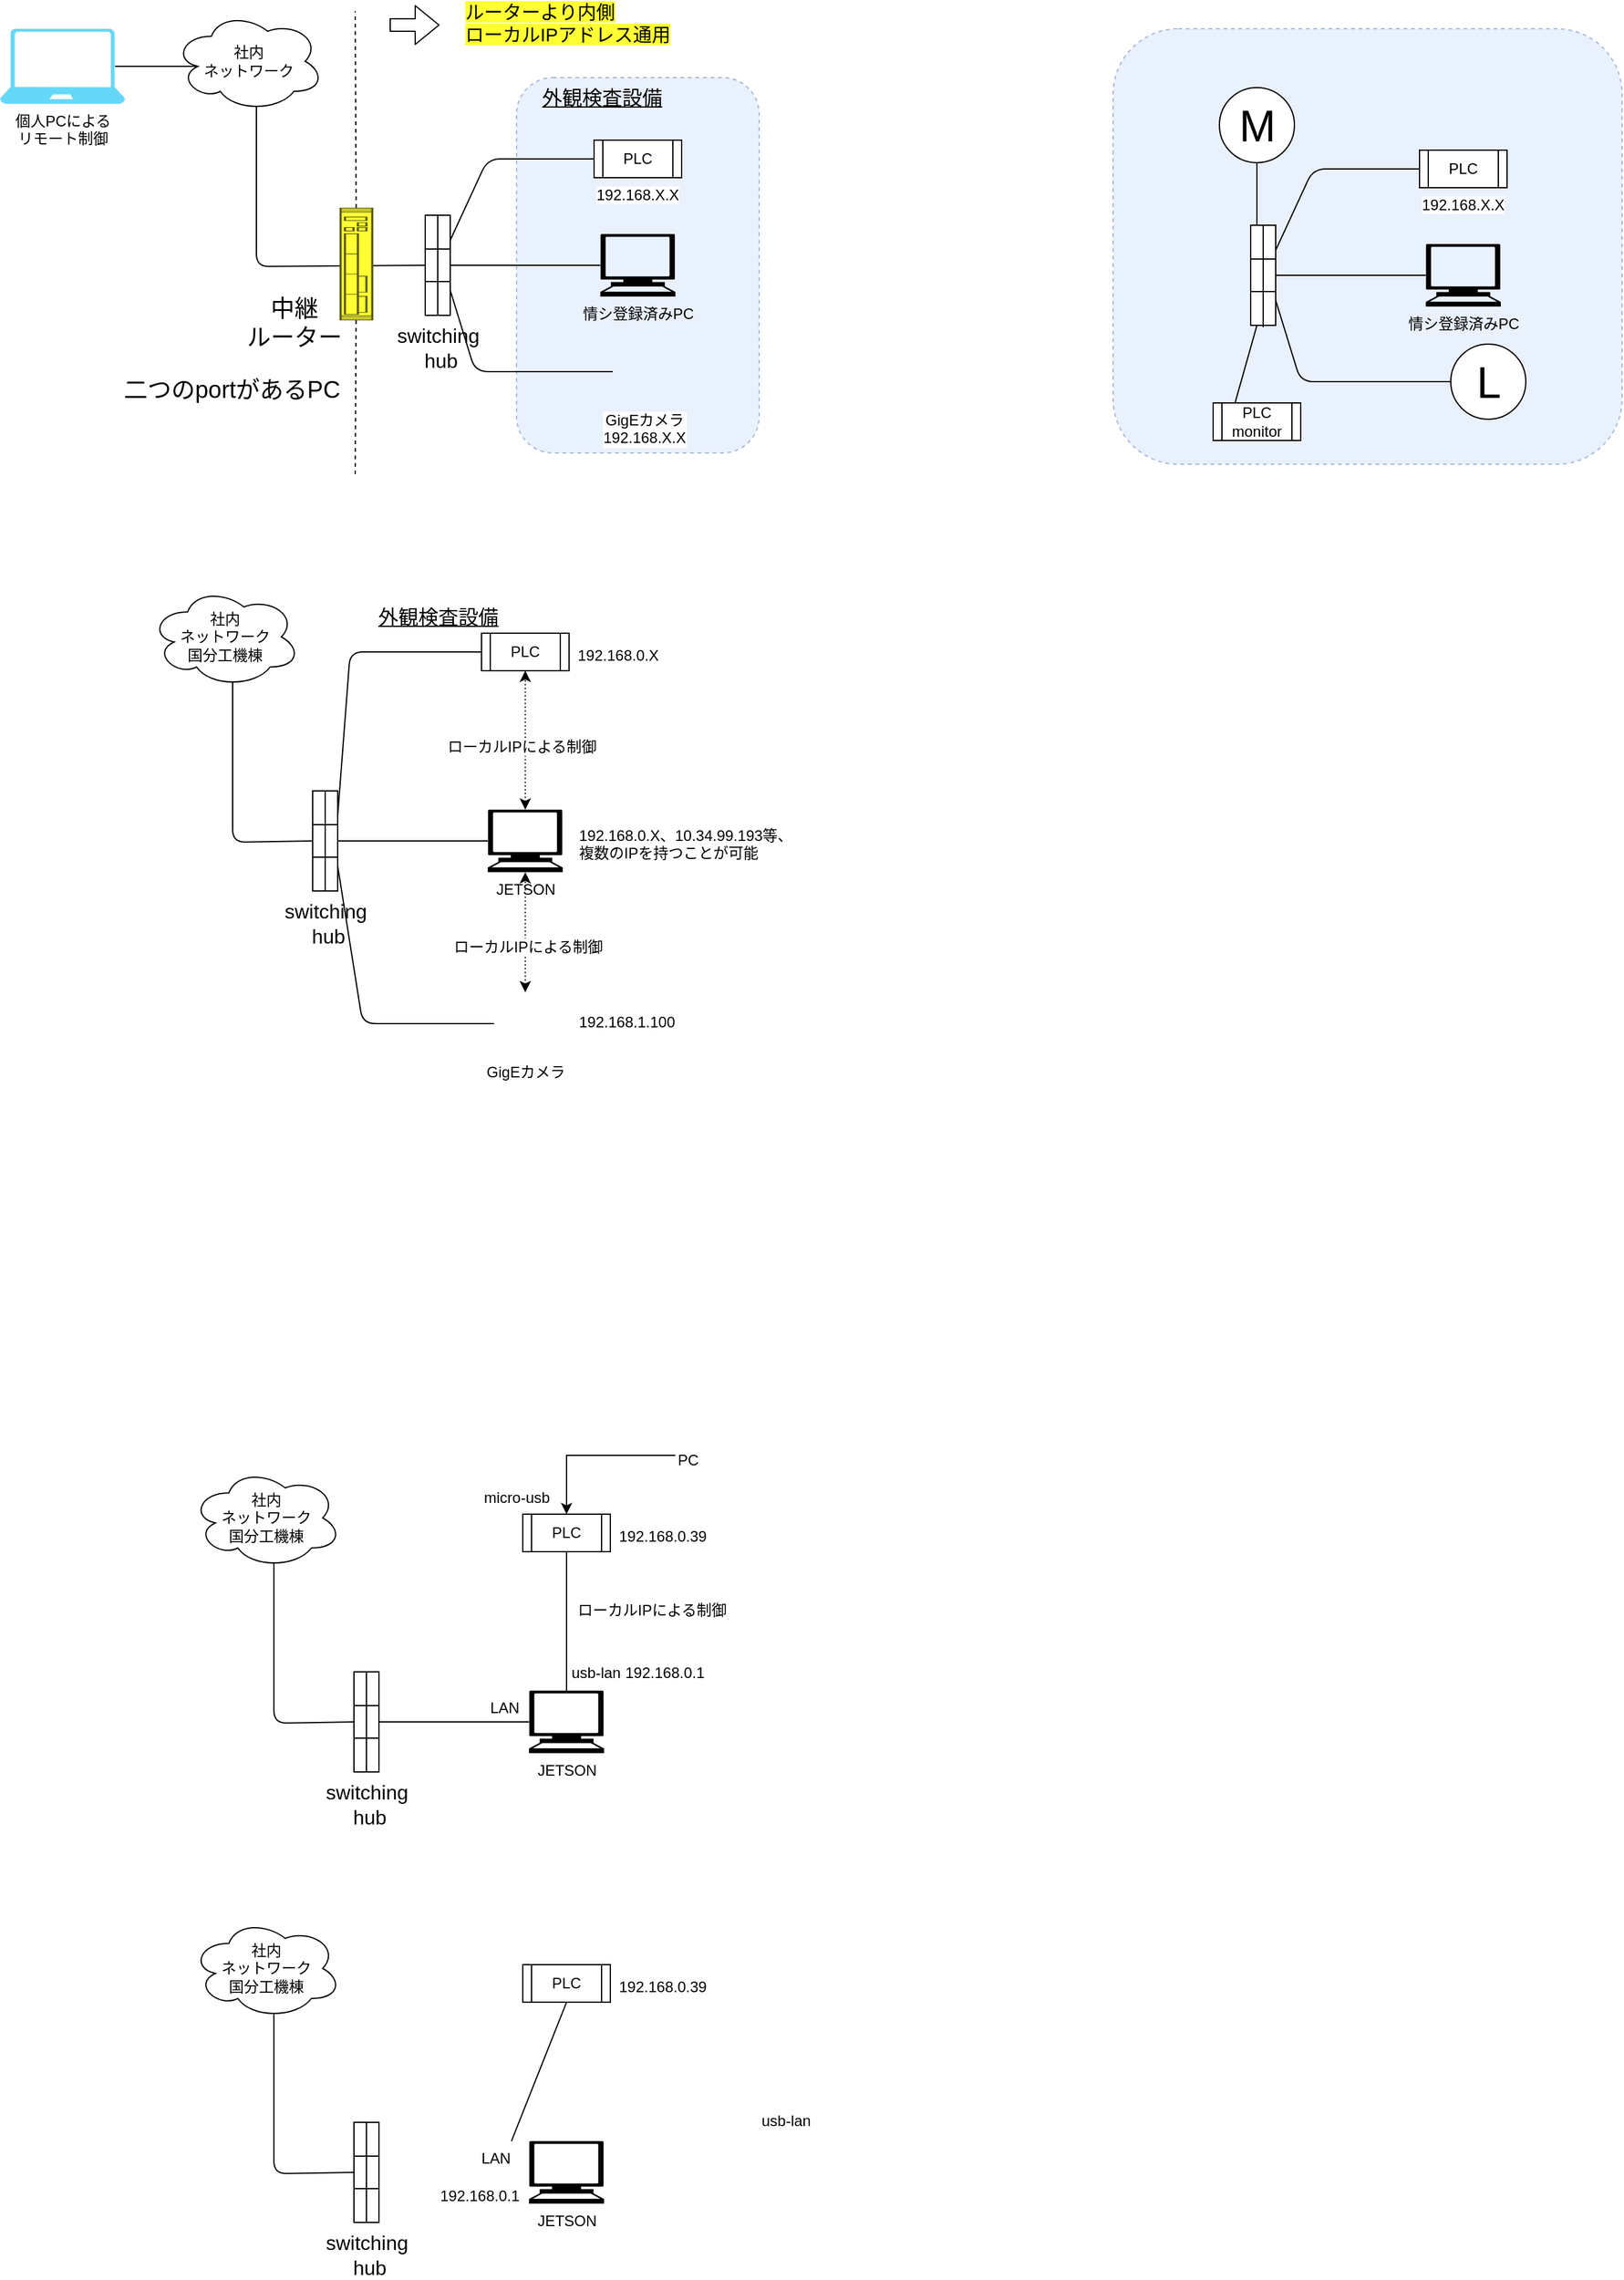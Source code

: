 <mxfile version="14.4.3" type="github">
  <diagram id="3iffs5BznpFNn3Ydb_YM" name="ページ1">
    <mxGraphModel dx="1038" dy="548" grid="1" gridSize="10" guides="1" tooltips="1" connect="1" arrows="1" fold="1" page="1" pageScale="1" pageWidth="827" pageHeight="1169" math="0" shadow="0">
      <root>
        <mxCell id="0" />
        <mxCell id="1" parent="0" />
        <mxCell id="lqfH3k4cmE6oizjZRTN2-33" value="" style="rounded=1;whiteSpace=wrap;html=1;dashed=1;labelBackgroundColor=none;fillColor=#dae8fc;strokeColor=#6c8ebf;opacity=60;" parent="1" vertex="1">
          <mxGeometry x="513" y="99" width="194" height="300" as="geometry" />
        </mxCell>
        <mxCell id="lqfH3k4cmE6oizjZRTN2-1" value="情シ登録済みPC" style="shape=mxgraph.signs.tech.computer;html=1;pointerEvents=1;fillColor=#000000;strokeColor=none;verticalLabelPosition=bottom;verticalAlign=top;align=center;" parent="1" vertex="1">
          <mxGeometry x="580" y="224" width="60" height="50" as="geometry" />
        </mxCell>
        <mxCell id="lqfH3k4cmE6oizjZRTN2-2" value="社内&lt;br&gt;ネットワーク" style="ellipse;shape=cloud;whiteSpace=wrap;html=1;" parent="1" vertex="1">
          <mxGeometry x="239" y="46" width="120" height="80" as="geometry" />
        </mxCell>
        <mxCell id="lqfH3k4cmE6oizjZRTN2-5" value="" style="shape=process;whiteSpace=wrap;html=1;backgroundOutline=1;size=0.333;rotation=90;fillColor=#FFFFFF;" parent="1" vertex="1">
          <mxGeometry x="410" y="239" width="80" height="20" as="geometry" />
        </mxCell>
        <mxCell id="lqfH3k4cmE6oizjZRTN2-10" value="GigEカメラ&lt;br&gt;192.168.X.X" style="shape=image;html=1;verticalAlign=top;verticalLabelPosition=bottom;labelBackgroundColor=#ffffff;imageAspect=0;aspect=fixed;image=https://cdn2.iconfinder.com/data/icons/ios-7-icons/50/video_camera-128.png" parent="1" vertex="1">
          <mxGeometry x="590" y="309" width="50" height="50" as="geometry" />
        </mxCell>
        <mxCell id="lqfH3k4cmE6oizjZRTN2-11" value="" style="endArrow=none;html=1;entryX=0;entryY=0.5;entryDx=0;entryDy=0;exitX=0.25;exitY=0;exitDx=0;exitDy=0;" parent="1" source="lqfH3k4cmE6oizjZRTN2-5" target="lqfH3k4cmE6oizjZRTN2-26" edge="1">
          <mxGeometry width="50" height="50" relative="1" as="geometry">
            <mxPoint x="360" y="379" as="sourcePoint" />
            <mxPoint x="580" y="155" as="targetPoint" />
            <Array as="points">
              <mxPoint x="490" y="164" />
            </Array>
          </mxGeometry>
        </mxCell>
        <mxCell id="lqfH3k4cmE6oizjZRTN2-12" value="" style="endArrow=none;html=1;entryX=0;entryY=0.5;entryDx=0;entryDy=0;exitX=0.75;exitY=0;exitDx=0;exitDy=0;" parent="1" source="lqfH3k4cmE6oizjZRTN2-5" target="lqfH3k4cmE6oizjZRTN2-10" edge="1">
          <mxGeometry width="50" height="50" relative="1" as="geometry">
            <mxPoint x="470" y="239" as="sourcePoint" />
            <mxPoint x="565" y="164" as="targetPoint" />
            <Array as="points">
              <mxPoint x="480" y="334" />
            </Array>
          </mxGeometry>
        </mxCell>
        <mxCell id="lqfH3k4cmE6oizjZRTN2-15" value="" style="endArrow=none;html=1;entryX=0;entryY=0.5;entryDx=0;entryDy=0;entryPerimeter=0;exitX=0.5;exitY=0;exitDx=0;exitDy=0;" parent="1" source="lqfH3k4cmE6oizjZRTN2-5" target="lqfH3k4cmE6oizjZRTN2-1" edge="1">
          <mxGeometry width="50" height="50" relative="1" as="geometry">
            <mxPoint x="360" y="379" as="sourcePoint" />
            <mxPoint x="410" y="329" as="targetPoint" />
          </mxGeometry>
        </mxCell>
        <mxCell id="lqfH3k4cmE6oizjZRTN2-17" value="" style="endArrow=none;html=1;entryX=0.55;entryY=0.95;entryDx=0;entryDy=0;exitX=0.5;exitY=1;exitDx=0;exitDy=0;entryPerimeter=0;" parent="1" source="lqfH3k4cmE6oizjZRTN2-5" target="lqfH3k4cmE6oizjZRTN2-2" edge="1">
          <mxGeometry width="50" height="50" relative="1" as="geometry">
            <mxPoint x="422" y="240" as="sourcePoint" />
            <mxPoint x="542" y="165" as="targetPoint" />
            <Array as="points">
              <mxPoint x="305" y="250" />
            </Array>
          </mxGeometry>
        </mxCell>
        <mxCell id="lqfH3k4cmE6oizjZRTN2-18" value="" style="endArrow=none;html=1;entryX=0;entryY=0.5;entryDx=0;entryDy=0;exitX=1;exitY=0.5;exitDx=0;exitDy=0;" parent="1" source="lqfH3k4cmE6oizjZRTN2-5" target="lqfH3k4cmE6oizjZRTN2-5" edge="1">
          <mxGeometry width="50" height="50" relative="1" as="geometry">
            <mxPoint x="410" y="419" as="sourcePoint" />
            <mxPoint x="460" y="369" as="targetPoint" />
          </mxGeometry>
        </mxCell>
        <mxCell id="lqfH3k4cmE6oizjZRTN2-26" value="PLC" style="shape=process;whiteSpace=wrap;html=1;backgroundOutline=1;" parent="1" vertex="1">
          <mxGeometry x="575" y="149" width="70" height="30" as="geometry" />
        </mxCell>
        <mxCell id="lqfH3k4cmE6oizjZRTN2-28" value="&lt;span style=&quot;color: rgb(0 , 0 , 0) ; font-family: &amp;#34;helvetica&amp;#34; ; font-size: 12px ; font-style: normal ; font-weight: 400 ; letter-spacing: normal ; text-align: center ; text-indent: 0px ; text-transform: none ; word-spacing: 0px ; background-color: rgb(255 , 255 , 255) ; display: inline ; float: none&quot;&gt;192.168.X.X&lt;/span&gt;" style="text;whiteSpace=wrap;html=1;" parent="1" vertex="1">
          <mxGeometry x="575" y="179" width="90" height="20" as="geometry" />
        </mxCell>
        <mxCell id="lqfH3k4cmE6oizjZRTN2-29" value="&lt;font style=&quot;font-size: 19px&quot;&gt;中継&lt;br&gt;ルーター&lt;/font&gt;" style="text;html=1;align=center;verticalAlign=middle;resizable=0;points=[];autosize=1;" parent="1" vertex="1">
          <mxGeometry x="290" y="274.5" width="90" height="40" as="geometry" />
        </mxCell>
        <mxCell id="lqfH3k4cmE6oizjZRTN2-31" value="" style="shape=flexArrow;endArrow=classic;html=1;" parent="1" edge="1">
          <mxGeometry width="50" height="50" relative="1" as="geometry">
            <mxPoint x="411.5" y="57" as="sourcePoint" />
            <mxPoint x="451.5" y="57" as="targetPoint" />
          </mxGeometry>
        </mxCell>
        <mxCell id="lqfH3k4cmE6oizjZRTN2-32" value="&lt;font style=&quot;font-size: 15px&quot;&gt;&lt;span style=&quot;background-color: rgb(255 , 255 , 51)&quot;&gt;ルーターより内側&lt;br&gt;ローカルIPアドレス通用&lt;/span&gt;&lt;br&gt;&lt;/font&gt;" style="text;html=1;align=left;verticalAlign=middle;resizable=0;points=[];autosize=1;" parent="1" vertex="1">
          <mxGeometry x="470" y="40" width="180" height="30" as="geometry" />
        </mxCell>
        <mxCell id="lqfH3k4cmE6oizjZRTN2-36" style="edgeStyle=orthogonalEdgeStyle;rounded=0;orthogonalLoop=1;jettySize=auto;html=1;exitX=0.5;exitY=1;exitDx=0;exitDy=0;" parent="1" source="lqfH3k4cmE6oizjZRTN2-33" target="lqfH3k4cmE6oizjZRTN2-33" edge="1">
          <mxGeometry relative="1" as="geometry" />
        </mxCell>
        <mxCell id="lqfH3k4cmE6oizjZRTN2-37" value="&lt;font style=&quot;font-size: 16px&quot;&gt;&lt;u&gt;外観検査設備&lt;/u&gt;&lt;/font&gt;" style="text;html=1;align=center;verticalAlign=middle;resizable=0;points=[];autosize=1;" parent="1" vertex="1">
          <mxGeometry x="526" y="105" width="110" height="20" as="geometry" />
        </mxCell>
        <mxCell id="lqfH3k4cmE6oizjZRTN2-39" value="個人PCによる&lt;br&gt;リモート制御" style="verticalLabelPosition=bottom;html=1;verticalAlign=top;align=center;strokeColor=none;fillColor=#00BEF2;shape=mxgraph.azure.laptop;pointerEvents=1;dashed=1;labelBackgroundColor=none;opacity=60;" parent="1" vertex="1">
          <mxGeometry x="100" y="60" width="100" height="60" as="geometry" />
        </mxCell>
        <mxCell id="lqfH3k4cmE6oizjZRTN2-40" value="" style="endArrow=none;html=1;entryX=0.92;entryY=0.5;entryDx=0;entryDy=0;entryPerimeter=0;exitX=0.16;exitY=0.55;exitDx=0;exitDy=0;exitPerimeter=0;" parent="1" source="lqfH3k4cmE6oizjZRTN2-2" target="lqfH3k4cmE6oizjZRTN2-39" edge="1">
          <mxGeometry width="50" height="50" relative="1" as="geometry">
            <mxPoint x="469" y="180" as="sourcePoint" />
            <mxPoint x="519" y="130" as="targetPoint" />
          </mxGeometry>
        </mxCell>
        <mxCell id="lqfH3k4cmE6oizjZRTN2-30" value="" style="endArrow=none;dashed=1;html=1;" parent="1" source="9MPOtCxfwkDRIRMijRHA-2" edge="1">
          <mxGeometry width="50" height="50" relative="1" as="geometry">
            <mxPoint x="384" y="416" as="sourcePoint" />
            <mxPoint x="384" y="46" as="targetPoint" />
          </mxGeometry>
        </mxCell>
        <mxCell id="lqfH3k4cmE6oizjZRTN2-48" value="&lt;span style=&quot;font-size: 16px&quot;&gt;switching&lt;br&gt;&amp;nbsp;hub&lt;/span&gt;" style="text;html=1;align=center;verticalAlign=middle;resizable=0;points=[];autosize=1;" parent="1" vertex="1">
          <mxGeometry x="410" y="300" width="80" height="30" as="geometry" />
        </mxCell>
        <mxCell id="lqfH3k4cmE6oizjZRTN2-53" value="JETSON" style="shape=mxgraph.signs.tech.computer;html=1;pointerEvents=1;fillColor=#000000;strokeColor=none;verticalLabelPosition=bottom;verticalAlign=top;align=center;" parent="1" vertex="1">
          <mxGeometry x="490" y="684" width="60" height="50" as="geometry" />
        </mxCell>
        <mxCell id="lqfH3k4cmE6oizjZRTN2-54" value="社内&lt;br&gt;ネットワーク&lt;br&gt;国分工機棟" style="ellipse;shape=cloud;whiteSpace=wrap;html=1;" parent="1" vertex="1">
          <mxGeometry x="220" y="506" width="120" height="80" as="geometry" />
        </mxCell>
        <mxCell id="lqfH3k4cmE6oizjZRTN2-55" value="" style="shape=process;whiteSpace=wrap;html=1;backgroundOutline=1;size=0.333;rotation=90;fillColor=#FFFFFF;" parent="1" vertex="1">
          <mxGeometry x="320" y="699" width="80" height="20" as="geometry" />
        </mxCell>
        <mxCell id="lqfH3k4cmE6oizjZRTN2-56" value="GigEカメラ" style="shape=image;html=1;verticalAlign=top;verticalLabelPosition=bottom;labelBackgroundColor=#ffffff;imageAspect=0;aspect=fixed;image=https://cdn2.iconfinder.com/data/icons/ios-7-icons/50/video_camera-128.png" parent="1" vertex="1">
          <mxGeometry x="495" y="830" width="50" height="50" as="geometry" />
        </mxCell>
        <mxCell id="lqfH3k4cmE6oizjZRTN2-57" value="" style="endArrow=none;html=1;entryX=0;entryY=0.5;entryDx=0;entryDy=0;exitX=0.25;exitY=0;exitDx=0;exitDy=0;" parent="1" source="lqfH3k4cmE6oizjZRTN2-55" target="lqfH3k4cmE6oizjZRTN2-62" edge="1">
          <mxGeometry width="50" height="50" relative="1" as="geometry">
            <mxPoint x="270" y="839" as="sourcePoint" />
            <mxPoint x="490" y="615" as="targetPoint" />
            <Array as="points">
              <mxPoint x="380" y="558" />
            </Array>
          </mxGeometry>
        </mxCell>
        <mxCell id="lqfH3k4cmE6oizjZRTN2-58" value="" style="endArrow=none;html=1;entryX=0;entryY=0.5;entryDx=0;entryDy=0;exitX=0.75;exitY=0;exitDx=0;exitDy=0;" parent="1" source="lqfH3k4cmE6oizjZRTN2-55" target="lqfH3k4cmE6oizjZRTN2-56" edge="1">
          <mxGeometry width="50" height="50" relative="1" as="geometry">
            <mxPoint x="380" y="699" as="sourcePoint" />
            <mxPoint x="475" y="624" as="targetPoint" />
            <Array as="points">
              <mxPoint x="390" y="855" />
            </Array>
          </mxGeometry>
        </mxCell>
        <mxCell id="lqfH3k4cmE6oizjZRTN2-59" value="" style="endArrow=none;html=1;entryX=0;entryY=0.5;entryDx=0;entryDy=0;entryPerimeter=0;exitX=0.5;exitY=0;exitDx=0;exitDy=0;" parent="1" source="lqfH3k4cmE6oizjZRTN2-55" target="lqfH3k4cmE6oizjZRTN2-53" edge="1">
          <mxGeometry width="50" height="50" relative="1" as="geometry">
            <mxPoint x="270" y="839" as="sourcePoint" />
            <mxPoint x="320" y="789" as="targetPoint" />
          </mxGeometry>
        </mxCell>
        <mxCell id="lqfH3k4cmE6oizjZRTN2-60" value="" style="endArrow=none;html=1;entryX=0.55;entryY=0.95;entryDx=0;entryDy=0;exitX=0.5;exitY=1;exitDx=0;exitDy=0;entryPerimeter=0;" parent="1" source="lqfH3k4cmE6oizjZRTN2-55" target="lqfH3k4cmE6oizjZRTN2-54" edge="1">
          <mxGeometry width="50" height="50" relative="1" as="geometry">
            <mxPoint x="403" y="700" as="sourcePoint" />
            <mxPoint x="523" y="625" as="targetPoint" />
            <Array as="points">
              <mxPoint x="286" y="710" />
            </Array>
          </mxGeometry>
        </mxCell>
        <mxCell id="lqfH3k4cmE6oizjZRTN2-61" value="" style="endArrow=none;html=1;entryX=0;entryY=0.5;entryDx=0;entryDy=0;exitX=1;exitY=0.5;exitDx=0;exitDy=0;" parent="1" source="lqfH3k4cmE6oizjZRTN2-55" target="lqfH3k4cmE6oizjZRTN2-55" edge="1">
          <mxGeometry width="50" height="50" relative="1" as="geometry">
            <mxPoint x="320" y="879" as="sourcePoint" />
            <mxPoint x="370" y="829" as="targetPoint" />
          </mxGeometry>
        </mxCell>
        <mxCell id="lqfH3k4cmE6oizjZRTN2-62" value="PLC" style="shape=process;whiteSpace=wrap;html=1;backgroundOutline=1;" parent="1" vertex="1">
          <mxGeometry x="485" y="543" width="70" height="30" as="geometry" />
        </mxCell>
        <mxCell id="lqfH3k4cmE6oizjZRTN2-63" value="&lt;span style=&quot;color: rgb(0 , 0 , 0) ; font-family: &amp;#34;helvetica&amp;#34; ; font-size: 12px ; font-style: normal ; font-weight: 400 ; letter-spacing: normal ; text-align: center ; text-indent: 0px ; text-transform: none ; word-spacing: 0px ; background-color: rgb(255 , 255 , 255) ; display: inline ; float: none&quot;&gt;192.168.0.X&lt;/span&gt;" style="text;whiteSpace=wrap;html=1;" parent="1" vertex="1">
          <mxGeometry x="560" y="547" width="90" height="20" as="geometry" />
        </mxCell>
        <mxCell id="lqfH3k4cmE6oizjZRTN2-67" style="edgeStyle=orthogonalEdgeStyle;rounded=0;orthogonalLoop=1;jettySize=auto;html=1;exitX=0.5;exitY=1;exitDx=0;exitDy=0;" parent="1" edge="1">
          <mxGeometry relative="1" as="geometry">
            <mxPoint x="867" y="790" as="sourcePoint" />
            <mxPoint x="867" y="790" as="targetPoint" />
          </mxGeometry>
        </mxCell>
        <mxCell id="lqfH3k4cmE6oizjZRTN2-68" value="&lt;font style=&quot;font-size: 16px&quot;&gt;&lt;u&gt;外観検査設備&lt;/u&gt;&lt;/font&gt;" style="text;html=1;align=center;verticalAlign=middle;resizable=0;points=[];autosize=1;" parent="1" vertex="1">
          <mxGeometry x="395" y="520" width="110" height="20" as="geometry" />
        </mxCell>
        <mxCell id="lqfH3k4cmE6oizjZRTN2-72" value="&lt;span style=&quot;font-size: 16px&quot;&gt;switching&lt;br&gt;&amp;nbsp;hub&lt;/span&gt;" style="text;html=1;align=center;verticalAlign=middle;resizable=0;points=[];autosize=1;" parent="1" vertex="1">
          <mxGeometry x="320" y="760" width="80" height="30" as="geometry" />
        </mxCell>
        <mxCell id="6pgWcbdeJ26XNyQjYSvJ-2" value="&lt;span style=&quot;color: rgb(0 , 0 , 0) ; font-family: &amp;#34;helvetica&amp;#34; ; font-size: 12px ; font-style: normal ; font-weight: 400 ; letter-spacing: normal ; text-align: center ; text-indent: 0px ; text-transform: none ; word-spacing: 0px ; background-color: rgb(255 , 255 , 255) ; display: inline ; float: none&quot;&gt;192.168.0.X、10.34.99.193等、複数のIPを持つことが可能&lt;br&gt;&lt;/span&gt;" style="text;whiteSpace=wrap;html=1;" parent="1" vertex="1">
          <mxGeometry x="561" y="691" width="184" height="36" as="geometry" />
        </mxCell>
        <mxCell id="6pgWcbdeJ26XNyQjYSvJ-3" value="" style="endArrow=classic;startArrow=classic;html=1;exitX=0.5;exitY=0;exitDx=0;exitDy=0;entryX=0.5;entryY=1;entryDx=0;entryDy=0;entryPerimeter=0;dashed=1;dashPattern=1 2;" parent="1" source="lqfH3k4cmE6oizjZRTN2-56" target="lqfH3k4cmE6oizjZRTN2-53" edge="1">
          <mxGeometry width="50" height="50" relative="1" as="geometry">
            <mxPoint x="390" y="810" as="sourcePoint" />
            <mxPoint x="440" y="760" as="targetPoint" />
          </mxGeometry>
        </mxCell>
        <mxCell id="6pgWcbdeJ26XNyQjYSvJ-4" value="" style="endArrow=classic;startArrow=classic;html=1;exitX=0.5;exitY=0;exitDx=0;exitDy=0;dashed=1;dashPattern=1 2;exitPerimeter=0;entryX=0.5;entryY=1;entryDx=0;entryDy=0;" parent="1" source="lqfH3k4cmE6oizjZRTN2-53" target="lqfH3k4cmE6oizjZRTN2-62" edge="1">
          <mxGeometry width="50" height="50" relative="1" as="geometry">
            <mxPoint x="530" y="840" as="sourcePoint" />
            <mxPoint x="525" y="610" as="targetPoint" />
          </mxGeometry>
        </mxCell>
        <mxCell id="6pgWcbdeJ26XNyQjYSvJ-5" value="&lt;span style=&quot;color: rgb(0 , 0 , 0) ; font-family: &amp;#34;helvetica&amp;#34; ; font-size: 12px ; font-style: normal ; font-weight: 400 ; letter-spacing: normal ; text-align: center ; text-indent: 0px ; text-transform: none ; word-spacing: 0px ; background-color: rgb(255 , 255 , 255) ; display: inline ; float: none&quot;&gt;ローカルIPによる制御&lt;br&gt;&lt;/span&gt;" style="text;whiteSpace=wrap;html=1;" parent="1" vertex="1">
          <mxGeometry x="455.5" y="620" width="129" height="20" as="geometry" />
        </mxCell>
        <mxCell id="6pgWcbdeJ26XNyQjYSvJ-6" value="&lt;span style=&quot;color: rgb(0 , 0 , 0) ; font-family: &amp;#34;helvetica&amp;#34; ; font-size: 12px ; font-style: normal ; font-weight: 400 ; letter-spacing: normal ; text-align: center ; text-indent: 0px ; text-transform: none ; word-spacing: 0px ; background-color: rgb(255 , 255 , 255) ; display: inline ; float: none&quot;&gt;ローカルIPによる制御&lt;br&gt;&lt;/span&gt;" style="text;whiteSpace=wrap;html=1;" parent="1" vertex="1">
          <mxGeometry x="460.5" y="780" width="124" height="30" as="geometry" />
        </mxCell>
        <mxCell id="6pgWcbdeJ26XNyQjYSvJ-9" value="&lt;span style=&quot;color: rgb(0, 0, 0); font-family: helvetica; font-size: 12px; font-style: normal; font-weight: 400; letter-spacing: normal; text-align: center; text-indent: 0px; text-transform: none; word-spacing: 0px; background-color: rgb(255, 255, 255); display: inline; float: none;&quot;&gt;192.168.1.100&lt;/span&gt;" style="text;whiteSpace=wrap;html=1;" parent="1" vertex="1">
          <mxGeometry x="561" y="840" width="100" height="30" as="geometry" />
        </mxCell>
        <mxCell id="QapXq73UATkiwpjIL-t3-1" value="JETSON" style="shape=mxgraph.signs.tech.computer;html=1;pointerEvents=1;fillColor=#000000;strokeColor=none;verticalLabelPosition=bottom;verticalAlign=top;align=center;" parent="1" vertex="1">
          <mxGeometry x="523" y="1388" width="60" height="50" as="geometry" />
        </mxCell>
        <mxCell id="QapXq73UATkiwpjIL-t3-2" value="社内&lt;br&gt;ネットワーク&lt;br&gt;国分工機棟" style="ellipse;shape=cloud;whiteSpace=wrap;html=1;" parent="1" vertex="1">
          <mxGeometry x="253" y="1210" width="120" height="80" as="geometry" />
        </mxCell>
        <mxCell id="QapXq73UATkiwpjIL-t3-3" value="" style="shape=process;whiteSpace=wrap;html=1;backgroundOutline=1;size=0.333;rotation=90;fillColor=#FFFFFF;" parent="1" vertex="1">
          <mxGeometry x="353" y="1403" width="80" height="20" as="geometry" />
        </mxCell>
        <mxCell id="QapXq73UATkiwpjIL-t3-8" value="" style="endArrow=none;html=1;entryX=0.55;entryY=0.95;entryDx=0;entryDy=0;exitX=0.5;exitY=1;exitDx=0;exitDy=0;entryPerimeter=0;" parent="1" source="QapXq73UATkiwpjIL-t3-3" target="QapXq73UATkiwpjIL-t3-2" edge="1">
          <mxGeometry width="50" height="50" relative="1" as="geometry">
            <mxPoint x="436" y="1404" as="sourcePoint" />
            <mxPoint x="556" y="1329" as="targetPoint" />
            <Array as="points">
              <mxPoint x="319" y="1414" />
            </Array>
          </mxGeometry>
        </mxCell>
        <mxCell id="QapXq73UATkiwpjIL-t3-9" value="" style="endArrow=none;html=1;entryX=0;entryY=0.5;entryDx=0;entryDy=0;exitX=1;exitY=0.5;exitDx=0;exitDy=0;" parent="1" source="QapXq73UATkiwpjIL-t3-3" target="QapXq73UATkiwpjIL-t3-3" edge="1">
          <mxGeometry width="50" height="50" relative="1" as="geometry">
            <mxPoint x="353" y="1583" as="sourcePoint" />
            <mxPoint x="403" y="1533" as="targetPoint" />
          </mxGeometry>
        </mxCell>
        <mxCell id="QapXq73UATkiwpjIL-t3-10" value="PLC" style="shape=process;whiteSpace=wrap;html=1;backgroundOutline=1;" parent="1" vertex="1">
          <mxGeometry x="518" y="1247" width="70" height="30" as="geometry" />
        </mxCell>
        <mxCell id="QapXq73UATkiwpjIL-t3-11" value="&lt;span style=&quot;color: rgb(0 , 0 , 0) ; font-family: &amp;#34;helvetica&amp;#34; ; font-size: 12px ; font-style: normal ; font-weight: 400 ; letter-spacing: normal ; text-align: center ; text-indent: 0px ; text-transform: none ; word-spacing: 0px ; background-color: rgb(255 , 255 , 255) ; display: inline ; float: none&quot;&gt;192.168.0.39&lt;/span&gt;" style="text;whiteSpace=wrap;html=1;" parent="1" vertex="1">
          <mxGeometry x="593" y="1251" width="90" height="20" as="geometry" />
        </mxCell>
        <mxCell id="QapXq73UATkiwpjIL-t3-13" value="&lt;span style=&quot;font-size: 16px&quot;&gt;switching&lt;br&gt;&amp;nbsp;hub&lt;/span&gt;" style="text;html=1;align=center;verticalAlign=middle;resizable=0;points=[];autosize=1;" parent="1" vertex="1">
          <mxGeometry x="353" y="1464" width="80" height="30" as="geometry" />
        </mxCell>
        <mxCell id="QapXq73UATkiwpjIL-t3-17" value="&lt;span style=&quot;color: rgb(0 , 0 , 0) ; font-family: &amp;#34;helvetica&amp;#34; ; font-size: 12px ; font-style: normal ; font-weight: 400 ; letter-spacing: normal ; text-align: center ; text-indent: 0px ; text-transform: none ; word-spacing: 0px ; background-color: rgb(255 , 255 , 255) ; display: inline ; float: none&quot;&gt;ローカルIPによる制御&lt;br&gt;&lt;/span&gt;" style="text;whiteSpace=wrap;html=1;" parent="1" vertex="1">
          <mxGeometry x="560" y="1310" width="135" height="30" as="geometry" />
        </mxCell>
        <mxCell id="QapXq73UATkiwpjIL-t3-20" value="" style="endArrow=none;html=1;entryX=0.5;entryY=1;entryDx=0;entryDy=0;" parent="1" source="QapXq73UATkiwpjIL-t3-1" target="QapXq73UATkiwpjIL-t3-10" edge="1">
          <mxGeometry width="50" height="50" relative="1" as="geometry">
            <mxPoint x="413" y="1423" as="sourcePoint" />
            <mxPoint x="533" y="1423" as="targetPoint" />
          </mxGeometry>
        </mxCell>
        <mxCell id="QapXq73UATkiwpjIL-t3-21" value="&lt;span style=&quot;color: rgb(0 , 0 , 0) ; font-family: &amp;#34;helvetica&amp;#34; ; font-size: 12px ; font-style: normal ; font-weight: 400 ; letter-spacing: normal ; text-align: center ; text-indent: 0px ; text-transform: none ; word-spacing: 0px ; background-color: rgb(255 , 255 , 255) ; display: inline ; float: none&quot;&gt;LAN&lt;br&gt;&lt;/span&gt;" style="text;whiteSpace=wrap;html=1;" parent="1" vertex="1">
          <mxGeometry x="490" y="1388" width="40" height="30" as="geometry" />
        </mxCell>
        <mxCell id="QapXq73UATkiwpjIL-t3-22" value="&lt;span style=&quot;color: rgb(0 , 0 , 0) ; font-family: &amp;#34;helvetica&amp;#34; ; font-size: 12px ; font-style: normal ; font-weight: 400 ; letter-spacing: normal ; text-align: center ; text-indent: 0px ; text-transform: none ; word-spacing: 0px ; background-color: rgb(255 , 255 , 255) ; display: inline ; float: none&quot;&gt;usb-lan&lt;br&gt;&lt;/span&gt;" style="text;whiteSpace=wrap;html=1;" parent="1" vertex="1">
          <mxGeometry x="555" y="1360" width="65" height="30" as="geometry" />
        </mxCell>
        <mxCell id="QapXq73UATkiwpjIL-t3-25" value="" style="endArrow=none;html=1;entryX=0.5;entryY=0;entryDx=0;entryDy=0;" parent="1" source="QapXq73UATkiwpjIL-t3-1" target="QapXq73UATkiwpjIL-t3-3" edge="1">
          <mxGeometry width="50" height="50" relative="1" as="geometry">
            <mxPoint x="563" y="1398" as="sourcePoint" />
            <mxPoint x="563" y="1287" as="targetPoint" />
          </mxGeometry>
        </mxCell>
        <mxCell id="QapXq73UATkiwpjIL-t3-27" value="" style="edgeStyle=orthogonalEdgeStyle;rounded=0;orthogonalLoop=1;jettySize=auto;html=1;" parent="1" source="QapXq73UATkiwpjIL-t3-26" target="QapXq73UATkiwpjIL-t3-10" edge="1">
          <mxGeometry relative="1" as="geometry" />
        </mxCell>
        <mxCell id="QapXq73UATkiwpjIL-t3-26" value="&lt;span style=&quot;color: rgb(0 , 0 , 0) ; font-family: &amp;#34;helvetica&amp;#34; ; font-size: 12px ; font-style: normal ; font-weight: 400 ; letter-spacing: normal ; text-align: center ; text-indent: 0px ; text-transform: none ; word-spacing: 0px ; background-color: rgb(255 , 255 , 255) ; display: inline ; float: none&quot;&gt;PC&lt;br&gt;&lt;/span&gt;" style="text;whiteSpace=wrap;html=1;" parent="1" vertex="1">
          <mxGeometry x="640" y="1190" width="90" height="20" as="geometry" />
        </mxCell>
        <mxCell id="QapXq73UATkiwpjIL-t3-28" value="&lt;span style=&quot;color: rgb(0 , 0 , 0) ; font-family: &amp;#34;helvetica&amp;#34; ; font-size: 12px ; font-style: normal ; font-weight: 400 ; letter-spacing: normal ; text-align: center ; text-indent: 0px ; text-transform: none ; word-spacing: 0px ; background-color: rgb(255 , 255 , 255) ; display: inline ; float: none&quot;&gt;micro-usb&lt;br&gt;&lt;/span&gt;" style="text;whiteSpace=wrap;html=1;" parent="1" vertex="1">
          <mxGeometry x="485" y="1220" width="65" height="20" as="geometry" />
        </mxCell>
        <mxCell id="QapXq73UATkiwpjIL-t3-29" value="&lt;span style=&quot;color: rgb(0 , 0 , 0) ; font-family: &amp;#34;helvetica&amp;#34; ; font-size: 12px ; font-style: normal ; font-weight: 400 ; letter-spacing: normal ; text-align: center ; text-indent: 0px ; text-transform: none ; word-spacing: 0px ; background-color: rgb(255 , 255 , 255) ; display: inline ; float: none&quot;&gt;192.168.0.1&lt;/span&gt;" style="text;whiteSpace=wrap;html=1;" parent="1" vertex="1">
          <mxGeometry x="597.5" y="1360" width="90" height="20" as="geometry" />
        </mxCell>
        <mxCell id="QapXq73UATkiwpjIL-t3-30" value="JETSON" style="shape=mxgraph.signs.tech.computer;html=1;pointerEvents=1;fillColor=#000000;strokeColor=none;verticalLabelPosition=bottom;verticalAlign=top;align=center;" parent="1" vertex="1">
          <mxGeometry x="523" y="1748" width="60" height="50" as="geometry" />
        </mxCell>
        <mxCell id="QapXq73UATkiwpjIL-t3-31" value="社内&lt;br&gt;ネットワーク&lt;br&gt;国分工機棟" style="ellipse;shape=cloud;whiteSpace=wrap;html=1;" parent="1" vertex="1">
          <mxGeometry x="253" y="1570" width="120" height="80" as="geometry" />
        </mxCell>
        <mxCell id="QapXq73UATkiwpjIL-t3-32" value="" style="shape=process;whiteSpace=wrap;html=1;backgroundOutline=1;size=0.333;rotation=90;fillColor=#FFFFFF;" parent="1" vertex="1">
          <mxGeometry x="353" y="1763" width="80" height="20" as="geometry" />
        </mxCell>
        <mxCell id="QapXq73UATkiwpjIL-t3-33" value="" style="endArrow=none;html=1;entryX=0.55;entryY=0.95;entryDx=0;entryDy=0;exitX=0.5;exitY=1;exitDx=0;exitDy=0;entryPerimeter=0;" parent="1" source="QapXq73UATkiwpjIL-t3-32" target="QapXq73UATkiwpjIL-t3-31" edge="1">
          <mxGeometry width="50" height="50" relative="1" as="geometry">
            <mxPoint x="436" y="1764" as="sourcePoint" />
            <mxPoint x="556" y="1689" as="targetPoint" />
            <Array as="points">
              <mxPoint x="319" y="1774" />
            </Array>
          </mxGeometry>
        </mxCell>
        <mxCell id="QapXq73UATkiwpjIL-t3-34" value="" style="endArrow=none;html=1;entryX=0;entryY=0.5;entryDx=0;entryDy=0;exitX=1;exitY=0.5;exitDx=0;exitDy=0;" parent="1" source="QapXq73UATkiwpjIL-t3-32" target="QapXq73UATkiwpjIL-t3-32" edge="1">
          <mxGeometry width="50" height="50" relative="1" as="geometry">
            <mxPoint x="353" y="1943" as="sourcePoint" />
            <mxPoint x="403" y="1893" as="targetPoint" />
          </mxGeometry>
        </mxCell>
        <mxCell id="QapXq73UATkiwpjIL-t3-35" value="PLC" style="shape=process;whiteSpace=wrap;html=1;backgroundOutline=1;" parent="1" vertex="1">
          <mxGeometry x="518" y="1607" width="70" height="30" as="geometry" />
        </mxCell>
        <mxCell id="QapXq73UATkiwpjIL-t3-36" value="&lt;span style=&quot;color: rgb(0 , 0 , 0) ; font-family: &amp;#34;helvetica&amp;#34; ; font-size: 12px ; font-style: normal ; font-weight: 400 ; letter-spacing: normal ; text-align: center ; text-indent: 0px ; text-transform: none ; word-spacing: 0px ; background-color: rgb(255 , 255 , 255) ; display: inline ; float: none&quot;&gt;192.168.0.39&lt;/span&gt;" style="text;whiteSpace=wrap;html=1;" parent="1" vertex="1">
          <mxGeometry x="593" y="1611" width="90" height="20" as="geometry" />
        </mxCell>
        <mxCell id="QapXq73UATkiwpjIL-t3-37" value="&lt;span style=&quot;font-size: 16px&quot;&gt;switching&lt;br&gt;&amp;nbsp;hub&lt;/span&gt;" style="text;html=1;align=center;verticalAlign=middle;resizable=0;points=[];autosize=1;" parent="1" vertex="1">
          <mxGeometry x="353" y="1824" width="80" height="30" as="geometry" />
        </mxCell>
        <mxCell id="QapXq73UATkiwpjIL-t3-39" value="" style="endArrow=none;html=1;entryX=0.5;entryY=1;entryDx=0;entryDy=0;" parent="1" source="QapXq73UATkiwpjIL-t3-40" target="QapXq73UATkiwpjIL-t3-35" edge="1">
          <mxGeometry width="50" height="50" relative="1" as="geometry">
            <mxPoint x="413" y="1783" as="sourcePoint" />
            <mxPoint x="533" y="1783" as="targetPoint" />
          </mxGeometry>
        </mxCell>
        <mxCell id="QapXq73UATkiwpjIL-t3-40" value="&lt;span style=&quot;color: rgb(0 , 0 , 0) ; font-family: &amp;#34;helvetica&amp;#34; ; font-size: 12px ; font-style: normal ; font-weight: 400 ; letter-spacing: normal ; text-align: center ; text-indent: 0px ; text-transform: none ; word-spacing: 0px ; background-color: rgb(255 , 255 , 255) ; display: inline ; float: none&quot;&gt;LAN&lt;br&gt;&lt;/span&gt;" style="text;whiteSpace=wrap;html=1;" parent="1" vertex="1">
          <mxGeometry x="483" y="1748" width="40" height="30" as="geometry" />
        </mxCell>
        <mxCell id="QapXq73UATkiwpjIL-t3-41" value="&lt;span style=&quot;color: rgb(0 , 0 , 0) ; font-family: &amp;#34;helvetica&amp;#34; ; font-size: 12px ; font-style: normal ; font-weight: 400 ; letter-spacing: normal ; text-align: center ; text-indent: 0px ; text-transform: none ; word-spacing: 0px ; background-color: rgb(255 , 255 , 255) ; display: inline ; float: none&quot;&gt;usb-lan&lt;br&gt;&lt;/span&gt;" style="text;whiteSpace=wrap;html=1;" parent="1" vertex="1">
          <mxGeometry x="707" y="1718" width="65" height="30" as="geometry" />
        </mxCell>
        <mxCell id="QapXq73UATkiwpjIL-t3-47" value="&lt;span style=&quot;color: rgb(0 , 0 , 0) ; font-family: &amp;#34;helvetica&amp;#34; ; font-size: 12px ; font-style: normal ; font-weight: 400 ; letter-spacing: normal ; text-align: center ; text-indent: 0px ; text-transform: none ; word-spacing: 0px ; background-color: rgb(255 , 255 , 255) ; display: inline ; float: none&quot;&gt;192.168.0.1&lt;/span&gt;" style="text;whiteSpace=wrap;html=1;" parent="1" vertex="1">
          <mxGeometry x="450" y="1778" width="90" height="20" as="geometry" />
        </mxCell>
        <mxCell id="QapXq73UATkiwpjIL-t3-49" value="&lt;span style=&quot;font-size: 19px&quot;&gt;二つのportがあるPC&lt;br&gt;&lt;/span&gt;" style="text;html=1;align=center;verticalAlign=middle;resizable=0;points=[];autosize=1;" parent="1" vertex="1">
          <mxGeometry x="190" y="339" width="190" height="20" as="geometry" />
        </mxCell>
        <mxCell id="QapXq73UATkiwpjIL-t3-50" value="" style="rounded=1;whiteSpace=wrap;html=1;dashed=1;labelBackgroundColor=none;fillColor=#dae8fc;strokeColor=#6c8ebf;opacity=60;" parent="1" vertex="1">
          <mxGeometry x="990" y="60" width="407" height="348" as="geometry" />
        </mxCell>
        <mxCell id="QapXq73UATkiwpjIL-t3-51" value="情シ登録済みPC" style="shape=mxgraph.signs.tech.computer;html=1;pointerEvents=1;fillColor=#000000;strokeColor=none;verticalLabelPosition=bottom;verticalAlign=top;align=center;" parent="1" vertex="1">
          <mxGeometry x="1240" y="232" width="60" height="50" as="geometry" />
        </mxCell>
        <mxCell id="QapXq73UATkiwpjIL-t3-52" value="" style="shape=process;whiteSpace=wrap;html=1;backgroundOutline=1;size=0.333;rotation=90;fillColor=#FFFFFF;" parent="1" vertex="1">
          <mxGeometry x="1070" y="247" width="80" height="20" as="geometry" />
        </mxCell>
        <mxCell id="QapXq73UATkiwpjIL-t3-54" value="" style="endArrow=none;html=1;entryX=0;entryY=0.5;entryDx=0;entryDy=0;exitX=0.25;exitY=0;exitDx=0;exitDy=0;" parent="1" source="QapXq73UATkiwpjIL-t3-52" target="QapXq73UATkiwpjIL-t3-58" edge="1">
          <mxGeometry width="50" height="50" relative="1" as="geometry">
            <mxPoint x="1020" y="387" as="sourcePoint" />
            <mxPoint x="1240" y="163" as="targetPoint" />
            <Array as="points">
              <mxPoint x="1150" y="172" />
            </Array>
          </mxGeometry>
        </mxCell>
        <mxCell id="QapXq73UATkiwpjIL-t3-55" value="" style="endArrow=none;html=1;entryX=0;entryY=0.5;entryDx=0;entryDy=0;exitX=0.75;exitY=0;exitDx=0;exitDy=0;" parent="1" source="QapXq73UATkiwpjIL-t3-52" target="QapXq73UATkiwpjIL-t3-74" edge="1">
          <mxGeometry width="50" height="50" relative="1" as="geometry">
            <mxPoint x="1130" y="247" as="sourcePoint" />
            <mxPoint x="1250" y="342" as="targetPoint" />
            <Array as="points">
              <mxPoint x="1140" y="342" />
            </Array>
          </mxGeometry>
        </mxCell>
        <mxCell id="QapXq73UATkiwpjIL-t3-56" value="" style="endArrow=none;html=1;entryX=0;entryY=0.5;entryDx=0;entryDy=0;entryPerimeter=0;exitX=0.5;exitY=0;exitDx=0;exitDy=0;" parent="1" source="QapXq73UATkiwpjIL-t3-52" target="QapXq73UATkiwpjIL-t3-51" edge="1">
          <mxGeometry width="50" height="50" relative="1" as="geometry">
            <mxPoint x="1020" y="387" as="sourcePoint" />
            <mxPoint x="1070" y="337" as="targetPoint" />
          </mxGeometry>
        </mxCell>
        <mxCell id="QapXq73UATkiwpjIL-t3-57" value="" style="endArrow=none;html=1;entryX=0;entryY=0.5;entryDx=0;entryDy=0;exitX=1;exitY=0.5;exitDx=0;exitDy=0;" parent="1" target="QapXq73UATkiwpjIL-t3-52" edge="1">
          <mxGeometry width="50" height="50" relative="1" as="geometry">
            <mxPoint x="1110" y="298.5" as="sourcePoint" />
            <mxPoint x="1120" y="377" as="targetPoint" />
          </mxGeometry>
        </mxCell>
        <mxCell id="QapXq73UATkiwpjIL-t3-58" value="PLC" style="shape=process;whiteSpace=wrap;html=1;backgroundOutline=1;" parent="1" vertex="1">
          <mxGeometry x="1235" y="157" width="70" height="30" as="geometry" />
        </mxCell>
        <mxCell id="QapXq73UATkiwpjIL-t3-59" value="&lt;span style=&quot;color: rgb(0 , 0 , 0) ; font-family: &amp;#34;helvetica&amp;#34; ; font-size: 12px ; font-style: normal ; font-weight: 400 ; letter-spacing: normal ; text-align: center ; text-indent: 0px ; text-transform: none ; word-spacing: 0px ; background-color: rgb(255 , 255 , 255) ; display: inline ; float: none&quot;&gt;192.168.X.X&lt;/span&gt;" style="text;whiteSpace=wrap;html=1;" parent="1" vertex="1">
          <mxGeometry x="1235" y="187" width="90" height="20" as="geometry" />
        </mxCell>
        <mxCell id="QapXq73UATkiwpjIL-t3-60" style="edgeStyle=orthogonalEdgeStyle;rounded=0;orthogonalLoop=1;jettySize=auto;html=1;exitX=0.5;exitY=1;exitDx=0;exitDy=0;" parent="1" source="QapXq73UATkiwpjIL-t3-50" target="QapXq73UATkiwpjIL-t3-50" edge="1">
          <mxGeometry relative="1" as="geometry" />
        </mxCell>
        <mxCell id="QapXq73UATkiwpjIL-t3-62" value="M" style="verticalLabelPosition=middle;shadow=0;dashed=0;align=center;html=1;verticalAlign=middle;strokeWidth=1;shape=ellipse;aspect=fixed;fontSize=35;" parent="1" vertex="1">
          <mxGeometry x="1075" y="107" width="60" height="60" as="geometry" />
        </mxCell>
        <mxCell id="QapXq73UATkiwpjIL-t3-67" value="" style="endArrow=none;html=1;entryX=0.5;entryY=1;entryDx=0;entryDy=0;exitX=0;exitY=0.75;exitDx=0;exitDy=0;" parent="1" source="QapXq73UATkiwpjIL-t3-52" target="QapXq73UATkiwpjIL-t3-62" edge="1">
          <mxGeometry width="50" height="50" relative="1" as="geometry">
            <mxPoint x="1060" y="249" as="sourcePoint" />
            <mxPoint x="1110" y="199" as="targetPoint" />
          </mxGeometry>
        </mxCell>
        <mxCell id="QapXq73UATkiwpjIL-t3-70" value="PLC&lt;br&gt;monitor" style="shape=process;whiteSpace=wrap;html=1;backgroundOutline=1;" parent="1" vertex="1">
          <mxGeometry x="1070" y="359" width="70" height="30" as="geometry" />
        </mxCell>
        <mxCell id="QapXq73UATkiwpjIL-t3-71" value="" style="endArrow=none;html=1;entryX=1;entryY=0.75;entryDx=0;entryDy=0;exitX=0.25;exitY=0;exitDx=0;exitDy=0;" parent="1" source="QapXq73UATkiwpjIL-t3-70" target="QapXq73UATkiwpjIL-t3-52" edge="1">
          <mxGeometry width="50" height="50" relative="1" as="geometry">
            <mxPoint x="1115" y="227" as="sourcePoint" />
            <mxPoint x="1115" y="177" as="targetPoint" />
          </mxGeometry>
        </mxCell>
        <mxCell id="QapXq73UATkiwpjIL-t3-74" value="L" style="verticalLabelPosition=middle;shadow=0;dashed=0;align=center;html=1;verticalAlign=middle;strokeWidth=1;shape=ellipse;aspect=fixed;fontSize=35;" parent="1" vertex="1">
          <mxGeometry x="1260" y="312" width="60" height="60" as="geometry" />
        </mxCell>
        <mxCell id="9MPOtCxfwkDRIRMijRHA-2" value="" style="shape=mxgraph.rack.cisco.cisco_2901_integrated_services_router;html=1;labelPosition=right;align=left;spacingLeft=15;dashed=0;shadow=0;rotation=-90;fillColor=#FFFF33;" parent="1" vertex="1">
          <mxGeometry x="340" y="234.5" width="90" height="27" as="geometry" />
        </mxCell>
        <mxCell id="9MPOtCxfwkDRIRMijRHA-3" value="" style="endArrow=none;dashed=1;html=1;" parent="1" target="9MPOtCxfwkDRIRMijRHA-2" edge="1">
          <mxGeometry width="50" height="50" relative="1" as="geometry">
            <mxPoint x="384" y="416" as="sourcePoint" />
            <mxPoint x="384" y="46" as="targetPoint" />
          </mxGeometry>
        </mxCell>
      </root>
    </mxGraphModel>
  </diagram>
</mxfile>
